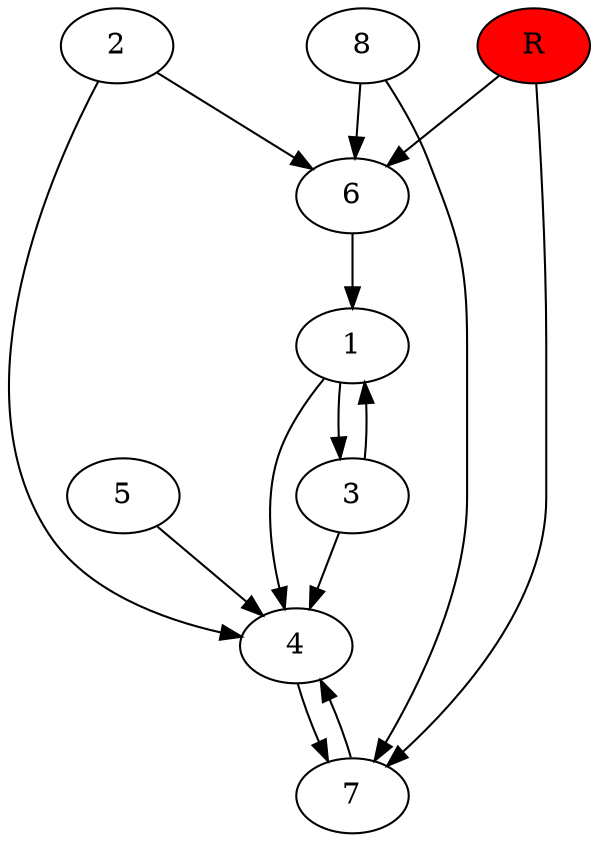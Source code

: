 digraph prb10569 {
	1
	2
	3
	4
	5
	6
	7
	8
	R [fillcolor="#ff0000" style=filled]
	1 -> 3
	1 -> 4
	2 -> 4
	2 -> 6
	3 -> 1
	3 -> 4
	4 -> 7
	5 -> 4
	6 -> 1
	7 -> 4
	8 -> 6
	8 -> 7
	R -> 6
	R -> 7
}
